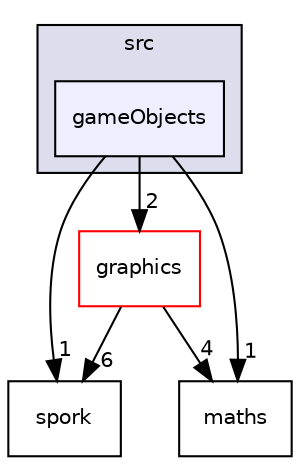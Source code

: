 digraph "W:/Uni/SPORK/WORKING SPORK/Assignment/Spork Engine Submission/SporkEngine/SporkCore/src/gameObjects" {
  compound=true
  node [ fontsize="10", fontname="Helvetica"];
  edge [ labelfontsize="10", labelfontname="Helvetica"];
  subgraph clusterdir_f24a18f2d481361064cf425afe0b6224 {
    graph [ bgcolor="#ddddee", pencolor="black", label="src" fontname="Helvetica", fontsize="10", URL="dir_f24a18f2d481361064cf425afe0b6224.html"]
  dir_9aa12cc50a2066395e7990c089d9aba3 [shape=box, label="gameObjects", style="filled", fillcolor="#eeeeff", pencolor="black", URL="dir_9aa12cc50a2066395e7990c089d9aba3.html"];
  }
  dir_e27a936568ff70964ab342b03051fecf [shape=box label="spork" URL="dir_e27a936568ff70964ab342b03051fecf.html"];
  dir_6d3a224d7d1fd814891968da47835acf [shape=box label="maths" URL="dir_6d3a224d7d1fd814891968da47835acf.html"];
  dir_970aca47ba06d285cc7c331eb503c699 [shape=box label="graphics" fillcolor="white" style="filled" color="red" URL="dir_970aca47ba06d285cc7c331eb503c699.html"];
  dir_970aca47ba06d285cc7c331eb503c699->dir_e27a936568ff70964ab342b03051fecf [headlabel="6", labeldistance=1.5 headhref="dir_000005_000012.html"];
  dir_970aca47ba06d285cc7c331eb503c699->dir_6d3a224d7d1fd814891968da47835acf [headlabel="4", labeldistance=1.5 headhref="dir_000005_000011.html"];
  dir_9aa12cc50a2066395e7990c089d9aba3->dir_e27a936568ff70964ab342b03051fecf [headlabel="1", labeldistance=1.5 headhref="dir_000004_000012.html"];
  dir_9aa12cc50a2066395e7990c089d9aba3->dir_6d3a224d7d1fd814891968da47835acf [headlabel="1", labeldistance=1.5 headhref="dir_000004_000011.html"];
  dir_9aa12cc50a2066395e7990c089d9aba3->dir_970aca47ba06d285cc7c331eb503c699 [headlabel="2", labeldistance=1.5 headhref="dir_000004_000005.html"];
}
